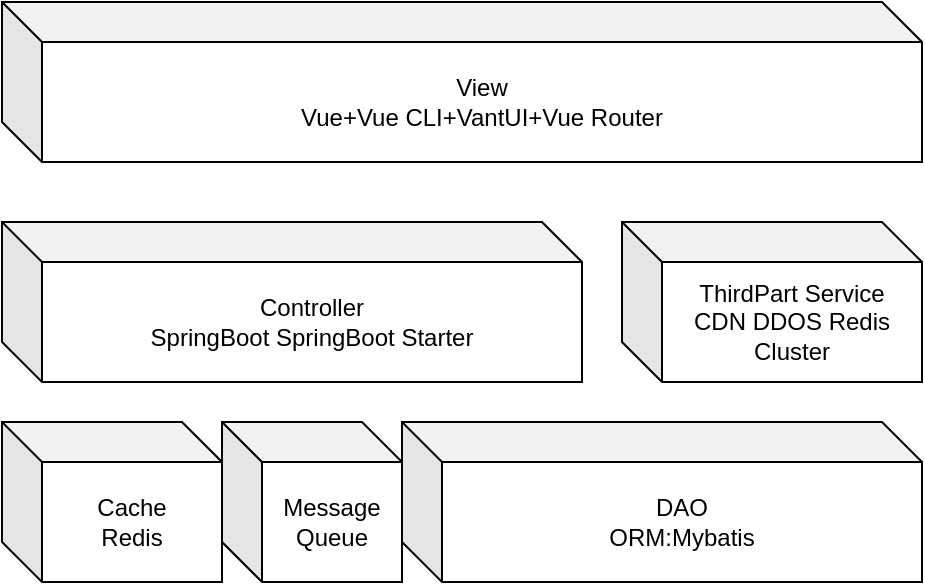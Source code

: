 <mxfile version="13.6.5">
    <diagram id="NHHUhpNoY5yi3r9DMVIQ" name="第 1 页">
        <mxGraphModel dx="734" dy="575" grid="1" gridSize="10" guides="1" tooltips="1" connect="1" arrows="1" fold="1" page="1" pageScale="1" pageWidth="827" pageHeight="1169" math="0" shadow="0">
            <root>
                <mxCell id="0"/>
                <mxCell id="1" parent="0"/>
                <mxCell id="2" value="View&lt;br&gt;Vue+Vue CLI+VantUI+Vue Router" style="shape=cube;whiteSpace=wrap;html=1;boundedLbl=1;backgroundOutline=1;darkOpacity=0.05;darkOpacity2=0.1;" vertex="1" parent="1">
                    <mxGeometry x="180" y="150" width="460" height="80" as="geometry"/>
                </mxCell>
                <mxCell id="3" value="Controller&lt;br&gt;SpringBoot SpringBoot Starter" style="shape=cube;whiteSpace=wrap;html=1;boundedLbl=1;backgroundOutline=1;darkOpacity=0.05;darkOpacity2=0.1;" vertex="1" parent="1">
                    <mxGeometry x="180" y="260" width="290" height="80" as="geometry"/>
                </mxCell>
                <mxCell id="4" value="ThirdPart Service&lt;br&gt;CDN DDOS Redis Cluster" style="shape=cube;whiteSpace=wrap;html=1;boundedLbl=1;backgroundOutline=1;darkOpacity=0.05;darkOpacity2=0.1;" vertex="1" parent="1">
                    <mxGeometry x="490" y="260" width="150" height="80" as="geometry"/>
                </mxCell>
                <mxCell id="5" value="DAO&lt;br&gt;ORM:Mybatis" style="shape=cube;whiteSpace=wrap;html=1;boundedLbl=1;backgroundOutline=1;darkOpacity=0.05;darkOpacity2=0.1;" vertex="1" parent="1">
                    <mxGeometry x="380" y="360" width="260" height="80" as="geometry"/>
                </mxCell>
                <mxCell id="6" value="Cache&lt;br&gt;Redis" style="shape=cube;whiteSpace=wrap;html=1;boundedLbl=1;backgroundOutline=1;darkOpacity=0.05;darkOpacity2=0.1;" vertex="1" parent="1">
                    <mxGeometry x="180" y="360" width="110" height="80" as="geometry"/>
                </mxCell>
                <mxCell id="7" value="Message Queue" style="shape=cube;whiteSpace=wrap;html=1;boundedLbl=1;backgroundOutline=1;darkOpacity=0.05;darkOpacity2=0.1;" vertex="1" parent="1">
                    <mxGeometry x="290" y="360" width="90" height="80" as="geometry"/>
                </mxCell>
            </root>
        </mxGraphModel>
    </diagram>
</mxfile>